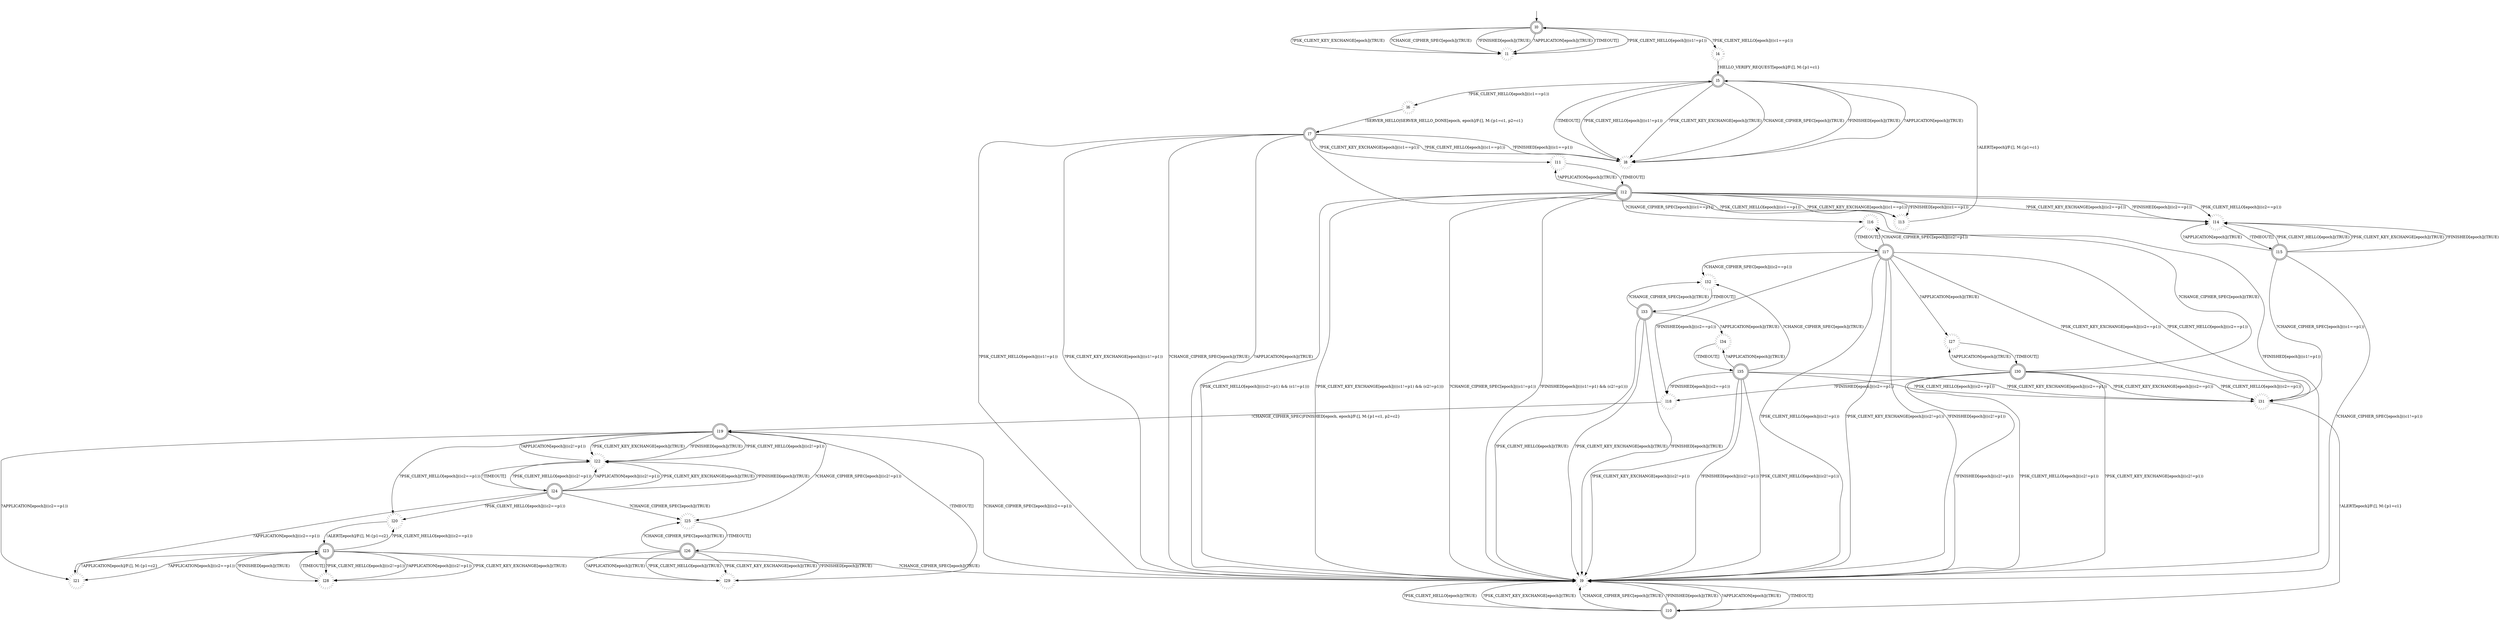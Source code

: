 digraph RA {
"" [shape=none,label=<>]
"l0" [shape=doublecircle ,style=solid]
"l1" [shape=doublecircle ,style=dotted]
"l4" [shape=doublecircle ,style=dotted]
"l5" [shape=doublecircle ,style=solid]
"l6" [shape=doublecircle ,style=dotted]
"l7" [shape=doublecircle ,style=solid]
"l8" [shape=doublecircle ,style=dotted]
"l9" [shape=doublecircle ,style=dotted]
"l10" [shape=doublecircle ,style=solid]
"l11" [shape=doublecircle ,style=dotted]
"l12" [shape=doublecircle ,style=solid]
"l13" [shape=doublecircle ,style=dotted]
"l14" [shape=doublecircle ,style=dotted]
"l15" [shape=doublecircle ,style=solid]
"l16" [shape=doublecircle ,style=dotted]
"l17" [shape=doublecircle ,style=solid]
"l18" [shape=doublecircle ,style=dotted]
"l19" [shape=doublecircle ,style=solid]
"l20" [shape=doublecircle ,style=dotted]
"l21" [shape=doublecircle ,style=dotted]
"l22" [shape=doublecircle ,style=dotted]
"l23" [shape=doublecircle ,style=solid]
"l24" [shape=doublecircle ,style=solid]
"l25" [shape=doublecircle ,style=dotted]
"l26" [shape=doublecircle ,style=solid]
"l27" [shape=doublecircle ,style=dotted]
"l28" [shape=doublecircle ,style=dotted]
"l29" [shape=doublecircle ,style=dotted]
"l30" [shape=doublecircle ,style=solid]
"l31" [shape=doublecircle ,style=dotted]
"l32" [shape=doublecircle ,style=dotted]
"l33" [shape=doublecircle ,style=solid]
"l34" [shape=doublecircle ,style=dotted]
"l35" [shape=doublecircle ,style=solid]
"" -> "l0"
"l0" -> "l1" [label=<?PSK_CLIENT_HELLO[epoch]|((c1!=p1))>]
"l0" -> "l4" [label=<?PSK_CLIENT_HELLO[epoch]|((c1==p1))>]
"l0" -> "l1" [label=<?PSK_CLIENT_KEY_EXCHANGE[epoch]|(TRUE)>]
"l0" -> "l1" [label=<?CHANGE_CIPHER_SPEC[epoch]|(TRUE)>]
"l0" -> "l1" [label=<?FINISHED[epoch]|(TRUE)>]
"l0" -> "l1" [label=<?APPLICATION[epoch]|(TRUE)>]
"l1" -> "l0" [label=<!TIMEOUT[]>]
"l4" -> "l5" [label=<!HELLO_VERIFY_REQUEST[epoch]/F:[], M:{p1=c1}>]
"l5" -> "l6" [label=<?PSK_CLIENT_HELLO[epoch]|((c1==p1))>]
"l5" -> "l8" [label=<?PSK_CLIENT_HELLO[epoch]|((c1!=p1))>]
"l5" -> "l8" [label=<?PSK_CLIENT_KEY_EXCHANGE[epoch]|(TRUE)>]
"l5" -> "l8" [label=<?CHANGE_CIPHER_SPEC[epoch]|(TRUE)>]
"l5" -> "l8" [label=<?FINISHED[epoch]|(TRUE)>]
"l5" -> "l8" [label=<?APPLICATION[epoch]|(TRUE)>]
"l6" -> "l7" [label=<!SERVER_HELLO|SERVER_HELLO_DONE[epoch, epoch]/F:[], M:{p1=c1, p2=c1}>]
"l7" -> "l8" [label=<?FINISHED[epoch]|((c1==p1))>]
"l7" -> "l9" [label=<?FINISHED[epoch]|((c1!=p1))>]
"l7" -> "l8" [label=<?PSK_CLIENT_HELLO[epoch]|((c1==p1))>]
"l7" -> "l9" [label=<?PSK_CLIENT_HELLO[epoch]|((c1!=p1))>]
"l7" -> "l9" [label=<?PSK_CLIENT_KEY_EXCHANGE[epoch]|((c1!=p1))>]
"l7" -> "l11" [label=<?PSK_CLIENT_KEY_EXCHANGE[epoch]|((c1==p1))>]
"l7" -> "l9" [label=<?CHANGE_CIPHER_SPEC[epoch]|(TRUE)>]
"l7" -> "l9" [label=<?APPLICATION[epoch]|(TRUE)>]
"l8" -> "l5" [label=<!TIMEOUT[]>]
"l9" -> "l10" [label=<!TIMEOUT[]>]
"l10" -> "l9" [label=<?PSK_CLIENT_HELLO[epoch]|(TRUE)>]
"l10" -> "l9" [label=<?PSK_CLIENT_KEY_EXCHANGE[epoch]|(TRUE)>]
"l10" -> "l9" [label=<?CHANGE_CIPHER_SPEC[epoch]|(TRUE)>]
"l10" -> "l9" [label=<?FINISHED[epoch]|(TRUE)>]
"l10" -> "l9" [label=<?APPLICATION[epoch]|(TRUE)>]
"l11" -> "l12" [label=<!TIMEOUT[]>]
"l12" -> "l9" [label=<?PSK_CLIENT_HELLO[epoch]|(((c2!=p1) &amp;&amp; (c1!=p1)))>]
"l12" -> "l13" [label=<?PSK_CLIENT_HELLO[epoch]|((c1==p1))>]
"l12" -> "l14" [label=<?PSK_CLIENT_HELLO[epoch]|((c2==p1))>]
"l12" -> "l9" [label=<?PSK_CLIENT_KEY_EXCHANGE[epoch]|(((c1!=p1) &amp;&amp; (c2!=p1)))>]
"l12" -> "l13" [label=<?PSK_CLIENT_KEY_EXCHANGE[epoch]|((c1==p1))>]
"l12" -> "l14" [label=<?PSK_CLIENT_KEY_EXCHANGE[epoch]|((c2==p1))>]
"l12" -> "l9" [label=<?CHANGE_CIPHER_SPEC[epoch]|((c1!=p1))>]
"l12" -> "l16" [label=<?CHANGE_CIPHER_SPEC[epoch]|((c1==p1))>]
"l12" -> "l9" [label=<?FINISHED[epoch]|(((c1!=p1) &amp;&amp; (c2!=p1)))>]
"l12" -> "l13" [label=<?FINISHED[epoch]|((c1==p1))>]
"l12" -> "l14" [label=<?FINISHED[epoch]|((c2==p1))>]
"l12" -> "l11" [label=<?APPLICATION[epoch]|(TRUE)>]
"l13" -> "l5" [label=<!ALERT[epoch]/F:[], M:{p1=c1}>]
"l14" -> "l15" [label=<!TIMEOUT[]>]
"l15" -> "l9" [label=<?CHANGE_CIPHER_SPEC[epoch]|((c1!=p1))>]
"l15" -> "l31" [label=<?CHANGE_CIPHER_SPEC[epoch]|((c1==p1))>]
"l15" -> "l14" [label=<?PSK_CLIENT_HELLO[epoch]|(TRUE)>]
"l15" -> "l14" [label=<?PSK_CLIENT_KEY_EXCHANGE[epoch]|(TRUE)>]
"l15" -> "l14" [label=<?FINISHED[epoch]|(TRUE)>]
"l15" -> "l14" [label=<?APPLICATION[epoch]|(TRUE)>]
"l16" -> "l17" [label=<!TIMEOUT[]>]
"l17" -> "l9" [label=<?PSK_CLIENT_HELLO[epoch]|((c2!=p1))>]
"l17" -> "l31" [label=<?PSK_CLIENT_HELLO[epoch]|((c2==p1))>]
"l17" -> "l9" [label=<?PSK_CLIENT_KEY_EXCHANGE[epoch]|((c2!=p1))>]
"l17" -> "l31" [label=<?PSK_CLIENT_KEY_EXCHANGE[epoch]|((c2==p1))>]
"l17" -> "l9" [label=<?FINISHED[epoch]|((c2!=p1))>]
"l17" -> "l18" [label=<?FINISHED[epoch]|((c2==p1))>]
"l17" -> "l16" [label=<?CHANGE_CIPHER_SPEC[epoch]|((c2!=p1))>]
"l17" -> "l32" [label=<?CHANGE_CIPHER_SPEC[epoch]|((c2==p1))>]
"l17" -> "l27" [label=<?APPLICATION[epoch]|(TRUE)>]
"l18" -> "l19" [label=<!CHANGE_CIPHER_SPEC|FINISHED[epoch, epoch]/F:[], M:{p1=c1, p2=c2}>]
"l19" -> "l9" [label=<?CHANGE_CIPHER_SPEC[epoch]|((c2==p1))>]
"l19" -> "l25" [label=<?CHANGE_CIPHER_SPEC[epoch]|((c2!=p1))>]
"l19" -> "l20" [label=<?PSK_CLIENT_HELLO[epoch]|((c2==p1))>]
"l19" -> "l22" [label=<?PSK_CLIENT_HELLO[epoch]|((c2!=p1))>]
"l19" -> "l21" [label=<?APPLICATION[epoch]|((c2==p1))>]
"l19" -> "l22" [label=<?APPLICATION[epoch]|((c2!=p1))>]
"l19" -> "l22" [label=<?PSK_CLIENT_KEY_EXCHANGE[epoch]|(TRUE)>]
"l19" -> "l22" [label=<?FINISHED[epoch]|(TRUE)>]
"l20" -> "l23" [label=<!ALERT[epoch]/F:[], M:{p1=c2}>]
"l21" -> "l23" [label=<!APPLICATION[epoch]/F:[], M:{p1=c2}>]
"l22" -> "l24" [label=<!TIMEOUT[]>]
"l23" -> "l9" [label=<?CHANGE_CIPHER_SPEC[epoch]|(TRUE)>]
"l23" -> "l20" [label=<?PSK_CLIENT_HELLO[epoch]|((c2==p1))>]
"l23" -> "l28" [label=<?PSK_CLIENT_HELLO[epoch]|((c2!=p1))>]
"l23" -> "l21" [label=<?APPLICATION[epoch]|((c2==p1))>]
"l23" -> "l28" [label=<?APPLICATION[epoch]|((c2!=p1))>]
"l23" -> "l28" [label=<?PSK_CLIENT_KEY_EXCHANGE[epoch]|(TRUE)>]
"l23" -> "l28" [label=<?FINISHED[epoch]|(TRUE)>]
"l24" -> "l20" [label=<?PSK_CLIENT_HELLO[epoch]|((c2==p1))>]
"l24" -> "l22" [label=<?PSK_CLIENT_HELLO[epoch]|((c2!=p1))>]
"l24" -> "l21" [label=<?APPLICATION[epoch]|((c2==p1))>]
"l24" -> "l22" [label=<?APPLICATION[epoch]|((c2!=p1))>]
"l24" -> "l22" [label=<?PSK_CLIENT_KEY_EXCHANGE[epoch]|(TRUE)>]
"l24" -> "l22" [label=<?FINISHED[epoch]|(TRUE)>]
"l24" -> "l25" [label=<?CHANGE_CIPHER_SPEC[epoch]|(TRUE)>]
"l25" -> "l26" [label=<!TIMEOUT[]>]
"l26" -> "l25" [label=<?CHANGE_CIPHER_SPEC[epoch]|(TRUE)>]
"l26" -> "l29" [label=<?PSK_CLIENT_HELLO[epoch]|(TRUE)>]
"l26" -> "l29" [label=<?PSK_CLIENT_KEY_EXCHANGE[epoch]|(TRUE)>]
"l26" -> "l29" [label=<?FINISHED[epoch]|(TRUE)>]
"l26" -> "l29" [label=<?APPLICATION[epoch]|(TRUE)>]
"l27" -> "l30" [label=<!TIMEOUT[]>]
"l28" -> "l23" [label=<!TIMEOUT[]>]
"l29" -> "l19" [label=<!TIMEOUT[]>]
"l30" -> "l9" [label=<?PSK_CLIENT_HELLO[epoch]|((c2!=p1))>]
"l30" -> "l31" [label=<?PSK_CLIENT_HELLO[epoch]|((c2==p1))>]
"l30" -> "l9" [label=<?PSK_CLIENT_KEY_EXCHANGE[epoch]|((c2!=p1))>]
"l30" -> "l31" [label=<?PSK_CLIENT_KEY_EXCHANGE[epoch]|((c2==p1))>]
"l30" -> "l9" [label=<?FINISHED[epoch]|((c2!=p1))>]
"l30" -> "l18" [label=<?FINISHED[epoch]|((c2==p1))>]
"l30" -> "l16" [label=<?CHANGE_CIPHER_SPEC[epoch]|(TRUE)>]
"l30" -> "l27" [label=<?APPLICATION[epoch]|(TRUE)>]
"l31" -> "l10" [label=<!ALERT[epoch]/F:[], M:{p1=c1}>]
"l32" -> "l33" [label=<!TIMEOUT[]>]
"l33" -> "l9" [label=<?PSK_CLIENT_HELLO[epoch]|(TRUE)>]
"l33" -> "l9" [label=<?PSK_CLIENT_KEY_EXCHANGE[epoch]|(TRUE)>]
"l33" -> "l9" [label=<?FINISHED[epoch]|(TRUE)>]
"l33" -> "l32" [label=<?CHANGE_CIPHER_SPEC[epoch]|(TRUE)>]
"l33" -> "l34" [label=<?APPLICATION[epoch]|(TRUE)>]
"l34" -> "l35" [label=<!TIMEOUT[]>]
"l35" -> "l9" [label=<?PSK_CLIENT_HELLO[epoch]|((c2!=p1))>]
"l35" -> "l31" [label=<?PSK_CLIENT_HELLO[epoch]|((c2==p1))>]
"l35" -> "l9" [label=<?PSK_CLIENT_KEY_EXCHANGE[epoch]|((c2!=p1))>]
"l35" -> "l31" [label=<?PSK_CLIENT_KEY_EXCHANGE[epoch]|((c2==p1))>]
"l35" -> "l9" [label=<?FINISHED[epoch]|((c2!=p1))>]
"l35" -> "l18" [label=<?FINISHED[epoch]|((c2==p1))>]
"l35" -> "l32" [label=<?CHANGE_CIPHER_SPEC[epoch]|(TRUE)>]
"l35" -> "l34" [label=<?APPLICATION[epoch]|(TRUE)>]
}

